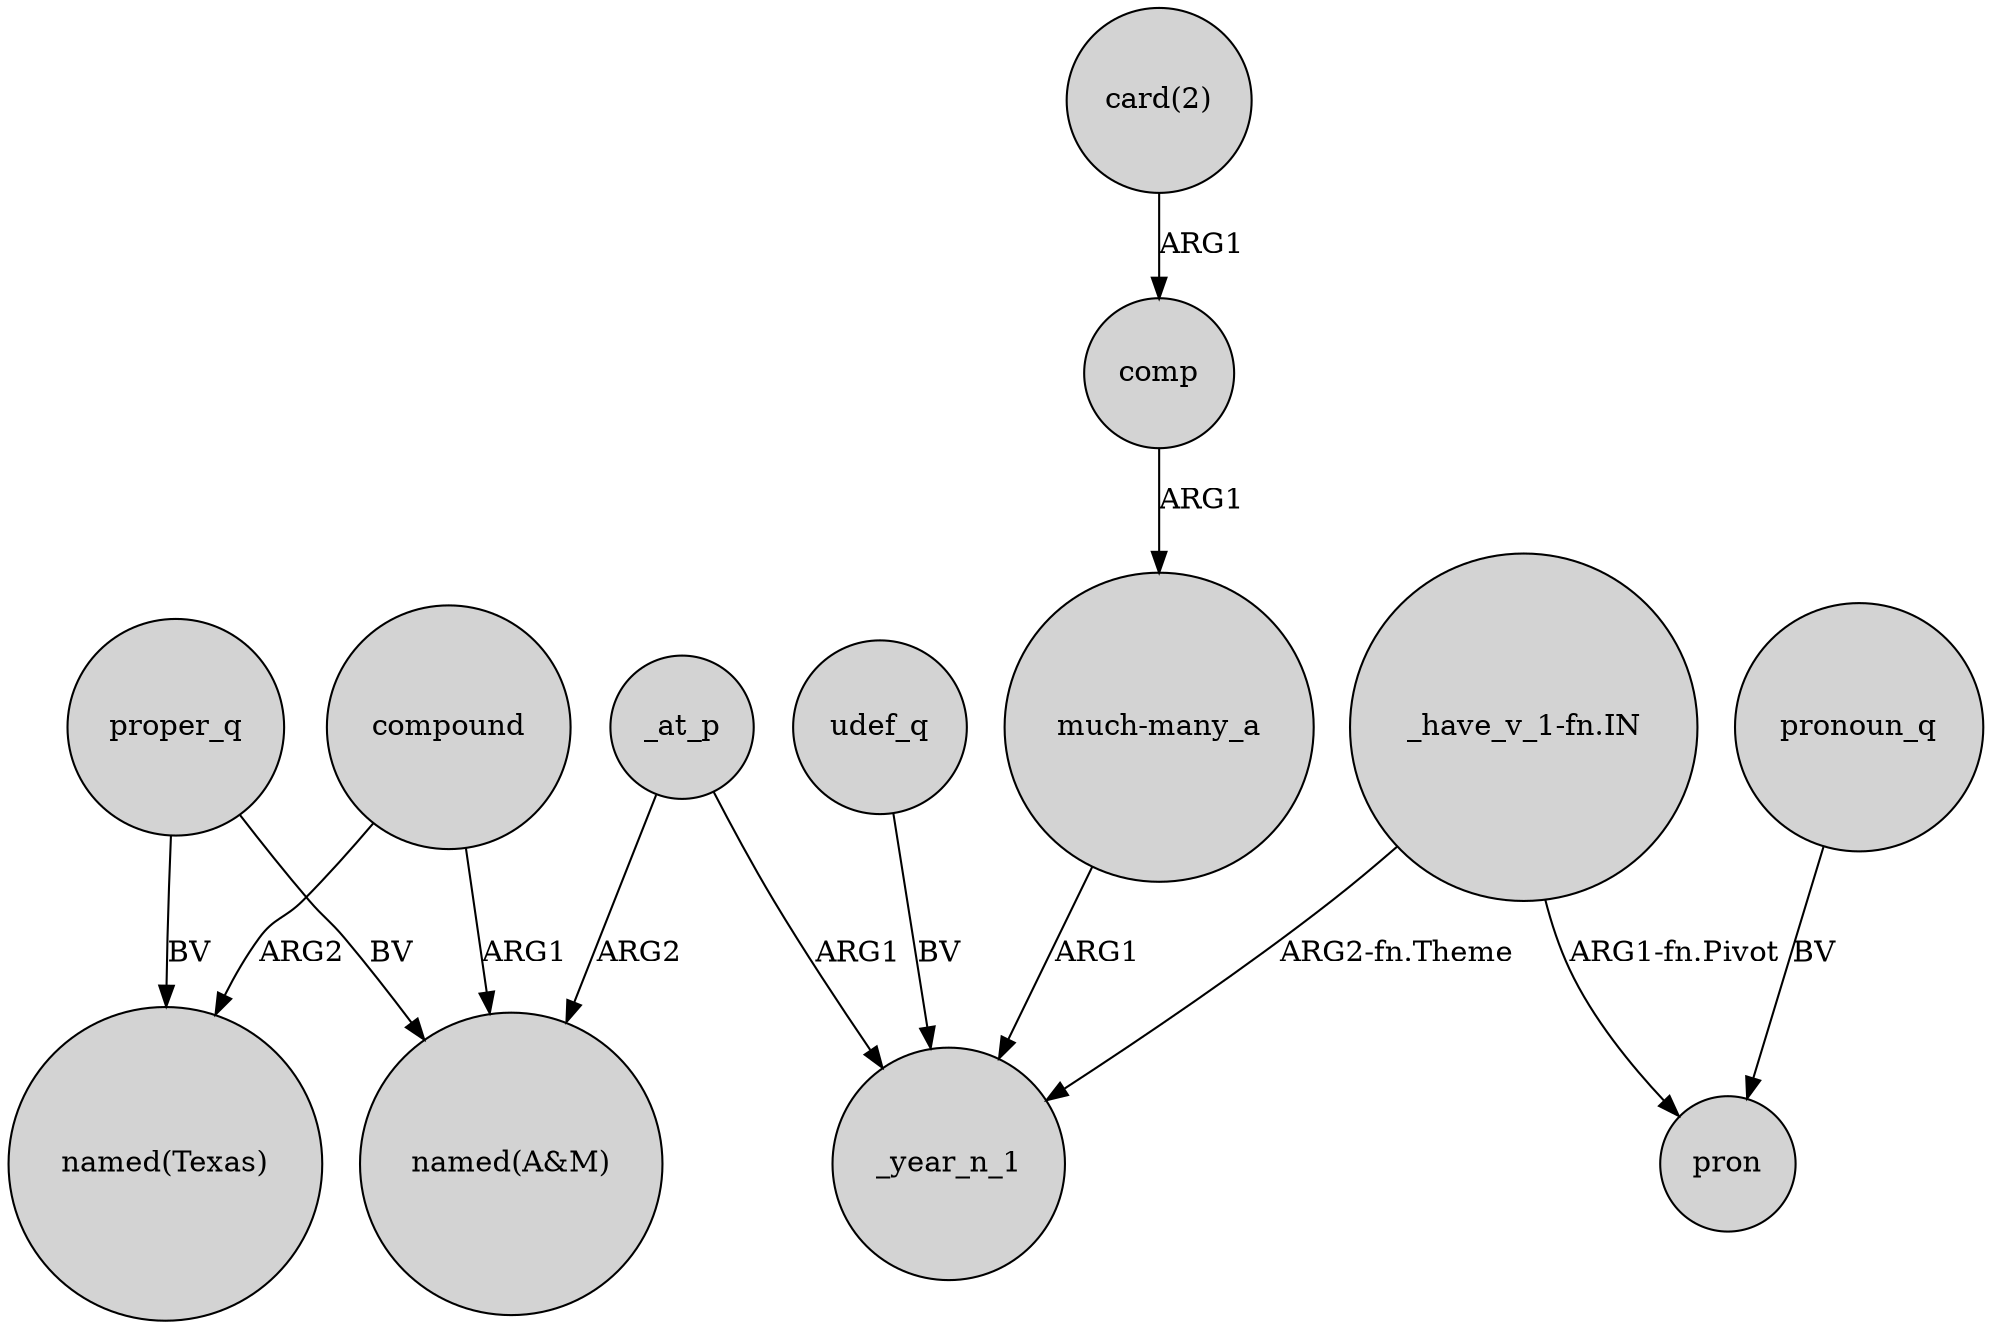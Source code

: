 digraph {
	node [shape=circle style=filled]
	udef_q -> _year_n_1 [label=BV]
	_at_p -> _year_n_1 [label=ARG1]
	comp -> "much-many_a" [label=ARG1]
	compound -> "named(Texas)" [label=ARG2]
	proper_q -> "named(A&M)" [label=BV]
	"_have_v_1-fn.IN" -> pron [label="ARG1-fn.Pivot"]
	"_have_v_1-fn.IN" -> _year_n_1 [label="ARG2-fn.Theme"]
	compound -> "named(A&M)" [label=ARG1]
	_at_p -> "named(A&M)" [label=ARG2]
	"much-many_a" -> _year_n_1 [label=ARG1]
	"card(2)" -> comp [label=ARG1]
	proper_q -> "named(Texas)" [label=BV]
	pronoun_q -> pron [label=BV]
}
